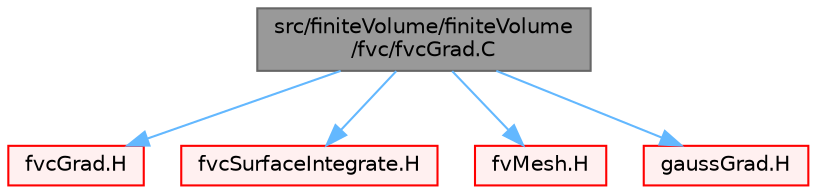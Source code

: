 digraph "src/finiteVolume/finiteVolume/fvc/fvcGrad.C"
{
 // LATEX_PDF_SIZE
  bgcolor="transparent";
  edge [fontname=Helvetica,fontsize=10,labelfontname=Helvetica,labelfontsize=10];
  node [fontname=Helvetica,fontsize=10,shape=box,height=0.2,width=0.4];
  Node1 [id="Node000001",label="src/finiteVolume/finiteVolume\l/fvc/fvcGrad.C",height=0.2,width=0.4,color="gray40", fillcolor="grey60", style="filled", fontcolor="black",tooltip=" "];
  Node1 -> Node2 [id="edge1_Node000001_Node000002",color="steelblue1",style="solid",tooltip=" "];
  Node2 [id="Node000002",label="fvcGrad.H",height=0.2,width=0.4,color="red", fillcolor="#FFF0F0", style="filled",URL="$fvcGrad_8H.html",tooltip="Calculate the gradient of the given field."];
  Node1 -> Node130 [id="edge2_Node000001_Node000130",color="steelblue1",style="solid",tooltip=" "];
  Node130 [id="Node000130",label="fvcSurfaceIntegrate.H",height=0.2,width=0.4,color="red", fillcolor="#FFF0F0", style="filled",URL="$fvcSurfaceIntegrate_8H.html",tooltip="Surface integrate surfaceField creating a volField. Surface sum a surfaceField creating a volField."];
  Node1 -> Node132 [id="edge3_Node000001_Node000132",color="steelblue1",style="solid",tooltip=" "];
  Node132 [id="Node000132",label="fvMesh.H",height=0.2,width=0.4,color="red", fillcolor="#FFF0F0", style="filled",URL="$fvMesh_8H.html",tooltip=" "];
  Node1 -> Node343 [id="edge4_Node000001_Node000343",color="steelblue1",style="solid",tooltip=" "];
  Node343 [id="Node000343",label="gaussGrad.H",height=0.2,width=0.4,color="red", fillcolor="#FFF0F0", style="filled",URL="$gaussGrad_8H.html",tooltip=" "];
}
